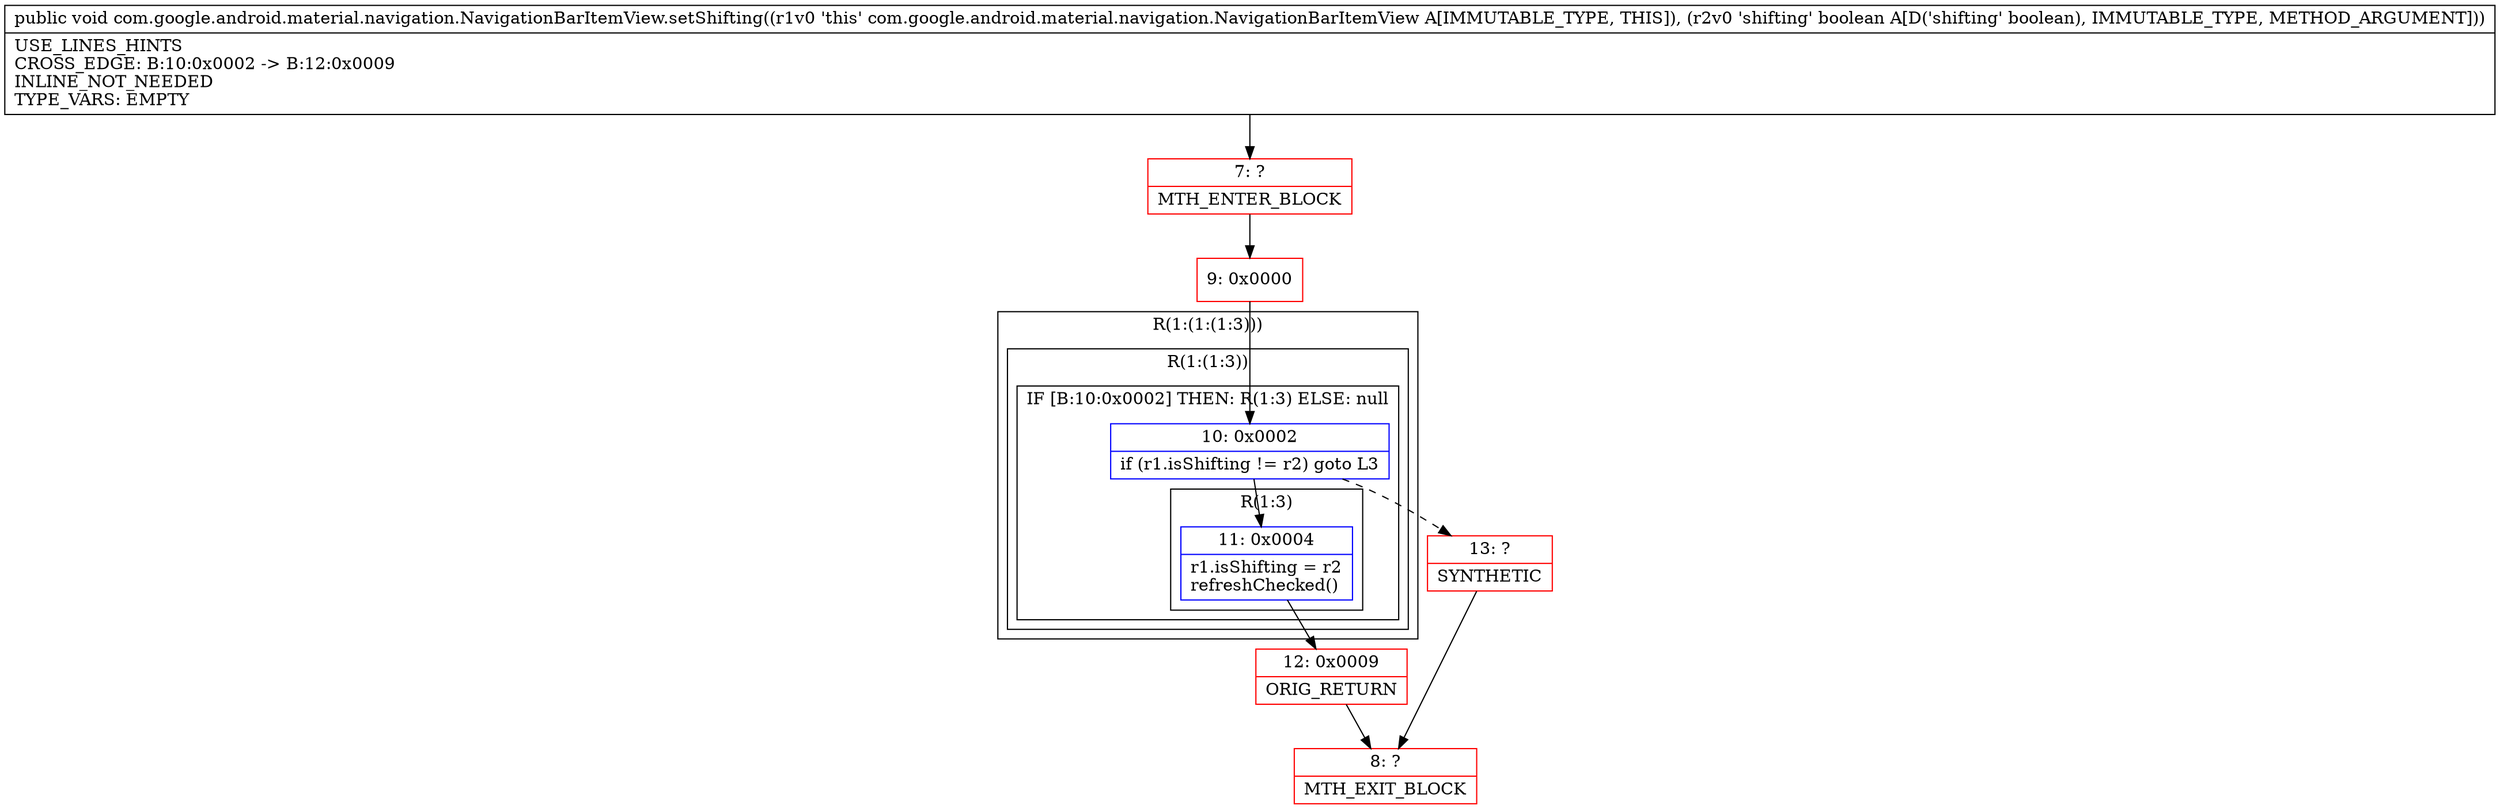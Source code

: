 digraph "CFG forcom.google.android.material.navigation.NavigationBarItemView.setShifting(Z)V" {
subgraph cluster_Region_464053374 {
label = "R(1:(1:(1:3)))";
node [shape=record,color=blue];
subgraph cluster_Region_1851671680 {
label = "R(1:(1:3))";
node [shape=record,color=blue];
subgraph cluster_IfRegion_350816163 {
label = "IF [B:10:0x0002] THEN: R(1:3) ELSE: null";
node [shape=record,color=blue];
Node_10 [shape=record,label="{10\:\ 0x0002|if (r1.isShifting != r2) goto L3\l}"];
subgraph cluster_Region_1851166146 {
label = "R(1:3)";
node [shape=record,color=blue];
Node_11 [shape=record,label="{11\:\ 0x0004|r1.isShifting = r2\lrefreshChecked()\l}"];
}
}
}
}
Node_7 [shape=record,color=red,label="{7\:\ ?|MTH_ENTER_BLOCK\l}"];
Node_9 [shape=record,color=red,label="{9\:\ 0x0000}"];
Node_12 [shape=record,color=red,label="{12\:\ 0x0009|ORIG_RETURN\l}"];
Node_8 [shape=record,color=red,label="{8\:\ ?|MTH_EXIT_BLOCK\l}"];
Node_13 [shape=record,color=red,label="{13\:\ ?|SYNTHETIC\l}"];
MethodNode[shape=record,label="{public void com.google.android.material.navigation.NavigationBarItemView.setShifting((r1v0 'this' com.google.android.material.navigation.NavigationBarItemView A[IMMUTABLE_TYPE, THIS]), (r2v0 'shifting' boolean A[D('shifting' boolean), IMMUTABLE_TYPE, METHOD_ARGUMENT]))  | USE_LINES_HINTS\lCROSS_EDGE: B:10:0x0002 \-\> B:12:0x0009\lINLINE_NOT_NEEDED\lTYPE_VARS: EMPTY\l}"];
MethodNode -> Node_7;Node_10 -> Node_11;
Node_10 -> Node_13[style=dashed];
Node_11 -> Node_12;
Node_7 -> Node_9;
Node_9 -> Node_10;
Node_12 -> Node_8;
Node_13 -> Node_8;
}


